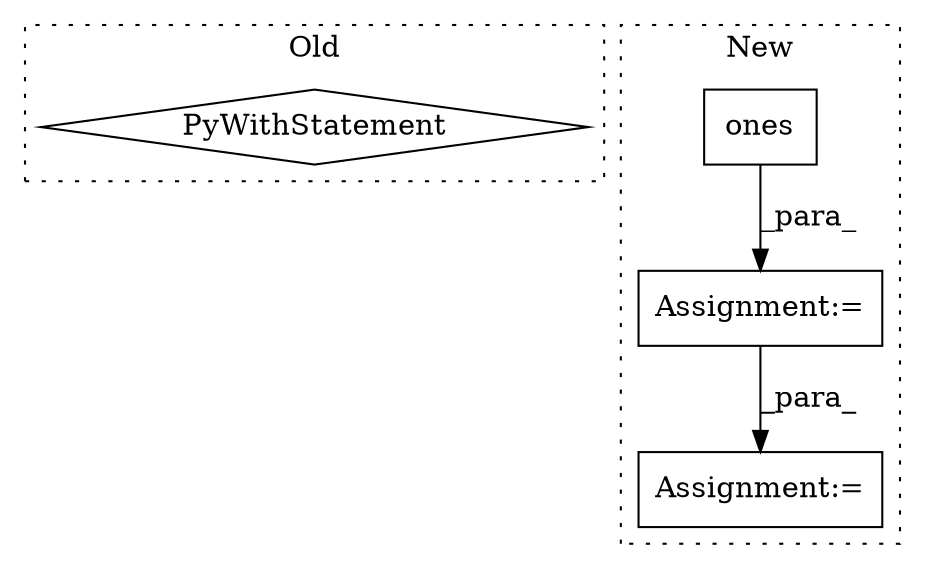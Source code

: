 digraph G {
subgraph cluster0 {
1 [label="PyWithStatement" a="104" s="24223,24263" l="10,2" shape="diamond"];
label = "Old";
style="dotted";
}
subgraph cluster1 {
2 [label="ones" a="32" s="24481,24504" l="5,1" shape="box"];
3 [label="Assignment:=" a="7" s="25249" l="1" shape="box"];
4 [label="Assignment:=" a="7" s="24451" l="1" shape="box"];
label = "New";
style="dotted";
}
2 -> 4 [label="_para_"];
4 -> 3 [label="_para_"];
}